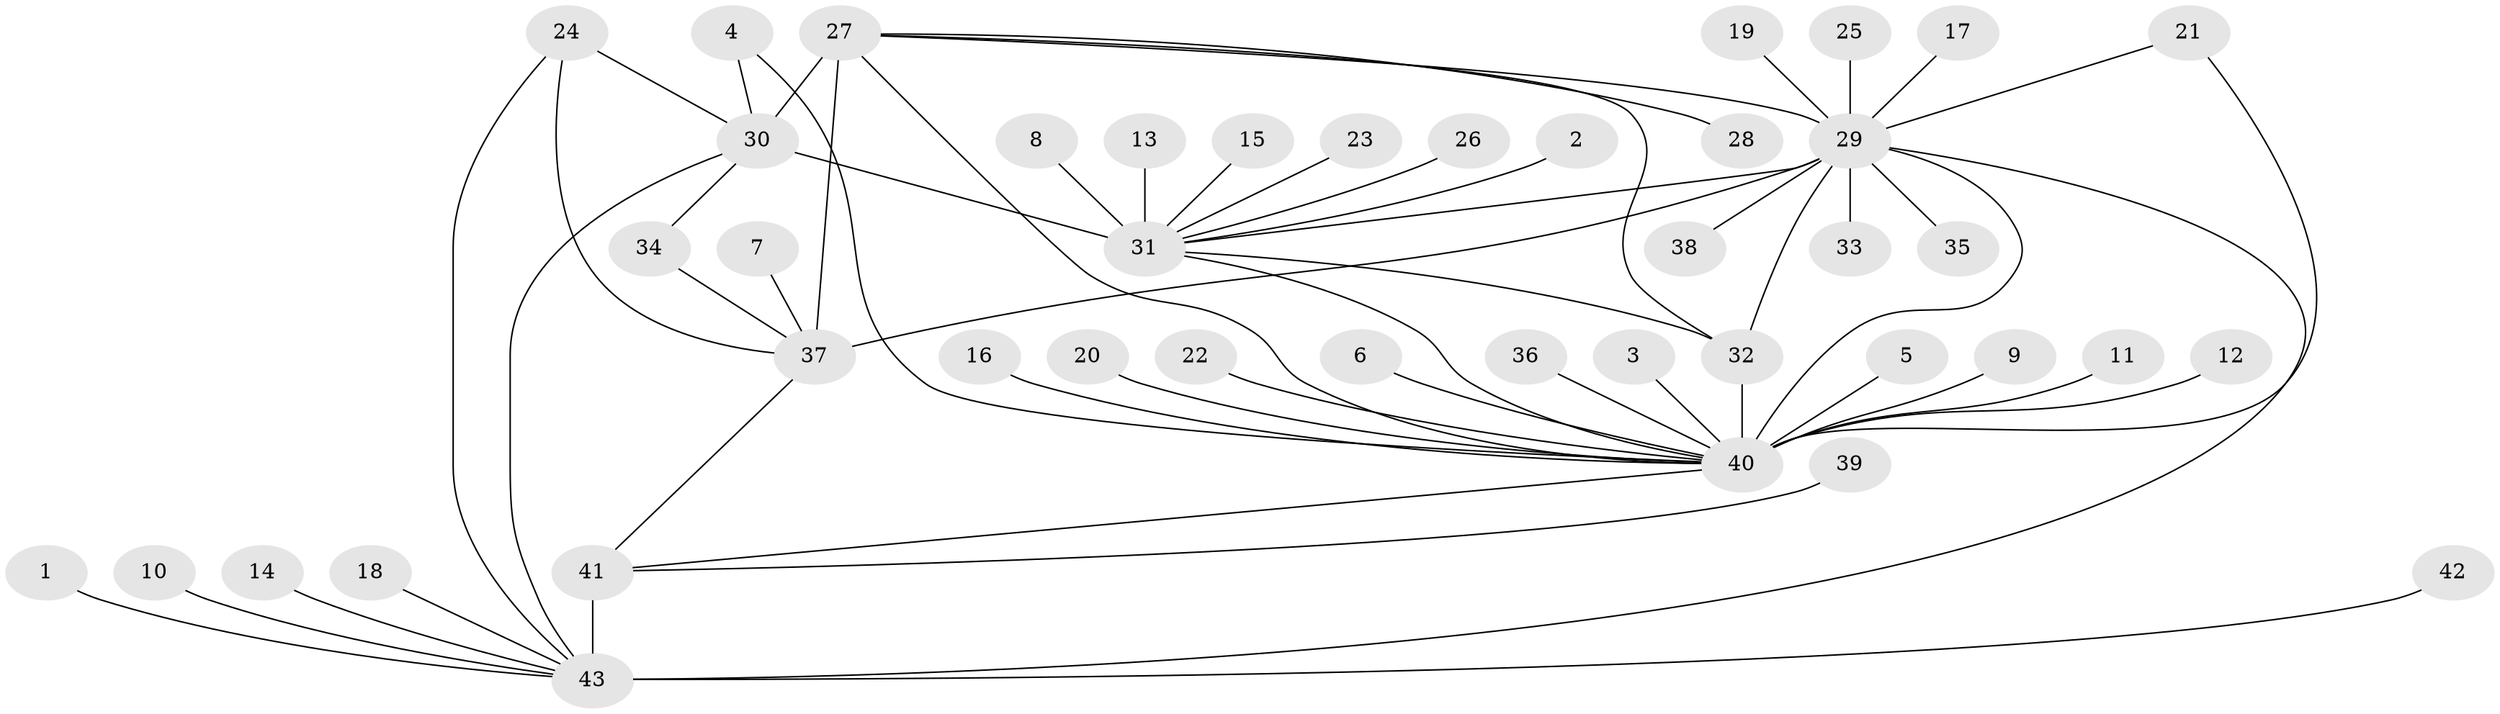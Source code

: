 // original degree distribution, {9: 0.05, 16: 0.007142857142857143, 8: 0.04285714285714286, 7: 0.05714285714285714, 12: 0.04285714285714286, 10: 0.014285714285714285, 6: 0.007142857142857143, 11: 0.02857142857142857, 1: 0.5857142857142857, 2: 0.12857142857142856, 3: 0.02142857142857143, 4: 0.014285714285714285}
// Generated by graph-tools (version 1.1) at 2025/37/03/04/25 23:37:41]
// undirected, 43 vertices, 57 edges
graph export_dot {
  node [color=gray90,style=filled];
  1;
  2;
  3;
  4;
  5;
  6;
  7;
  8;
  9;
  10;
  11;
  12;
  13;
  14;
  15;
  16;
  17;
  18;
  19;
  20;
  21;
  22;
  23;
  24;
  25;
  26;
  27;
  28;
  29;
  30;
  31;
  32;
  33;
  34;
  35;
  36;
  37;
  38;
  39;
  40;
  41;
  42;
  43;
  1 -- 43 [weight=1.0];
  2 -- 31 [weight=1.0];
  3 -- 40 [weight=1.0];
  4 -- 30 [weight=1.0];
  4 -- 40 [weight=1.0];
  5 -- 40 [weight=1.0];
  6 -- 40 [weight=1.0];
  7 -- 37 [weight=1.0];
  8 -- 31 [weight=1.0];
  9 -- 40 [weight=1.0];
  10 -- 43 [weight=1.0];
  11 -- 40 [weight=1.0];
  12 -- 40 [weight=1.0];
  13 -- 31 [weight=1.0];
  14 -- 43 [weight=1.0];
  15 -- 31 [weight=1.0];
  16 -- 40 [weight=1.0];
  17 -- 29 [weight=1.0];
  18 -- 43 [weight=1.0];
  19 -- 29 [weight=1.0];
  20 -- 40 [weight=1.0];
  21 -- 29 [weight=1.0];
  21 -- 40 [weight=1.0];
  22 -- 40 [weight=1.0];
  23 -- 31 [weight=1.0];
  24 -- 30 [weight=1.0];
  24 -- 37 [weight=1.0];
  24 -- 43 [weight=1.0];
  25 -- 29 [weight=1.0];
  26 -- 31 [weight=1.0];
  27 -- 28 [weight=1.0];
  27 -- 29 [weight=1.0];
  27 -- 30 [weight=1.0];
  27 -- 32 [weight=1.0];
  27 -- 37 [weight=10.0];
  27 -- 40 [weight=1.0];
  29 -- 31 [weight=1.0];
  29 -- 32 [weight=2.0];
  29 -- 33 [weight=1.0];
  29 -- 35 [weight=1.0];
  29 -- 37 [weight=1.0];
  29 -- 38 [weight=1.0];
  29 -- 40 [weight=1.0];
  29 -- 43 [weight=1.0];
  30 -- 31 [weight=6.0];
  30 -- 34 [weight=1.0];
  30 -- 43 [weight=1.0];
  31 -- 32 [weight=1.0];
  31 -- 40 [weight=1.0];
  32 -- 40 [weight=6.0];
  34 -- 37 [weight=1.0];
  36 -- 40 [weight=1.0];
  37 -- 41 [weight=1.0];
  39 -- 41 [weight=1.0];
  40 -- 41 [weight=1.0];
  41 -- 43 [weight=10.0];
  42 -- 43 [weight=1.0];
}
